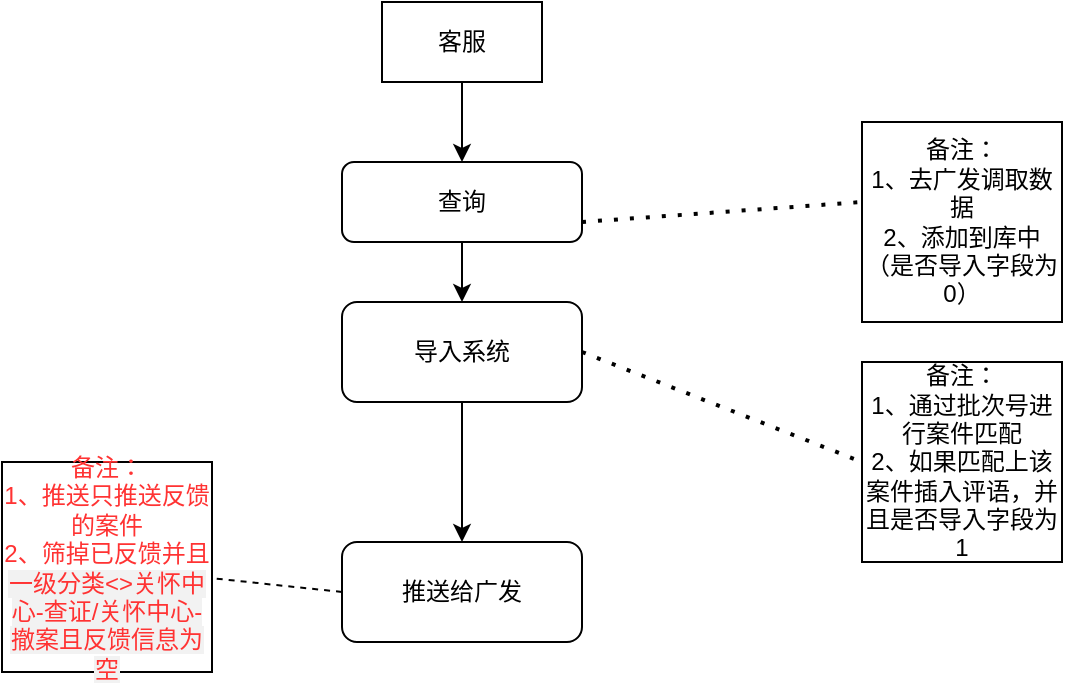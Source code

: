 <mxfile version="14.7.3" type="github">
  <diagram id="TJZWqNuKuXwJ0ir7KAyb" name="第 1 页">
    <mxGraphModel dx="1422" dy="762" grid="1" gridSize="10" guides="1" tooltips="1" connect="1" arrows="1" fold="1" page="1" pageScale="1" pageWidth="827" pageHeight="1169" math="0" shadow="0">
      <root>
        <mxCell id="0" />
        <mxCell id="1" parent="0" />
        <mxCell id="FK_IT6cAOYa7EVY3Q9Fr-1" value="客服" style="rounded=0;whiteSpace=wrap;html=1;" vertex="1" parent="1">
          <mxGeometry x="320" y="10" width="80" height="40" as="geometry" />
        </mxCell>
        <mxCell id="FK_IT6cAOYa7EVY3Q9Fr-2" value="" style="endArrow=classic;html=1;exitX=0.5;exitY=1;exitDx=0;exitDy=0;" edge="1" parent="1" source="FK_IT6cAOYa7EVY3Q9Fr-1" target="FK_IT6cAOYa7EVY3Q9Fr-3">
          <mxGeometry width="50" height="50" relative="1" as="geometry">
            <mxPoint x="350" y="220" as="sourcePoint" />
            <mxPoint x="360" y="90" as="targetPoint" />
          </mxGeometry>
        </mxCell>
        <mxCell id="FK_IT6cAOYa7EVY3Q9Fr-3" value="查询" style="rounded=1;whiteSpace=wrap;html=1;" vertex="1" parent="1">
          <mxGeometry x="300" y="90" width="120" height="40" as="geometry" />
        </mxCell>
        <mxCell id="FK_IT6cAOYa7EVY3Q9Fr-4" value="" style="endArrow=none;dashed=1;html=1;dashPattern=1 3;strokeWidth=2;exitX=1;exitY=0.75;exitDx=0;exitDy=0;exitPerimeter=0;" edge="1" parent="1" source="FK_IT6cAOYa7EVY3Q9Fr-3">
          <mxGeometry width="50" height="50" relative="1" as="geometry">
            <mxPoint x="350" y="120" as="sourcePoint" />
            <mxPoint x="560" y="110" as="targetPoint" />
          </mxGeometry>
        </mxCell>
        <mxCell id="FK_IT6cAOYa7EVY3Q9Fr-5" value="备注：&lt;br&gt;1、去广发调取数据&lt;br&gt;2、添加到库中（是否导入字段为0）" style="whiteSpace=wrap;html=1;aspect=fixed;" vertex="1" parent="1">
          <mxGeometry x="560" y="70" width="100" height="100" as="geometry" />
        </mxCell>
        <mxCell id="FK_IT6cAOYa7EVY3Q9Fr-6" value="" style="endArrow=classic;html=1;exitX=0.5;exitY=1;exitDx=0;exitDy=0;" edge="1" parent="1" source="FK_IT6cAOYa7EVY3Q9Fr-3" target="FK_IT6cAOYa7EVY3Q9Fr-7">
          <mxGeometry width="50" height="50" relative="1" as="geometry">
            <mxPoint x="350" y="390" as="sourcePoint" />
            <mxPoint x="360" y="180" as="targetPoint" />
          </mxGeometry>
        </mxCell>
        <mxCell id="FK_IT6cAOYa7EVY3Q9Fr-13" value="" style="edgeStyle=orthogonalEdgeStyle;rounded=0;orthogonalLoop=1;jettySize=auto;html=1;" edge="1" parent="1" source="FK_IT6cAOYa7EVY3Q9Fr-7" target="FK_IT6cAOYa7EVY3Q9Fr-12">
          <mxGeometry relative="1" as="geometry" />
        </mxCell>
        <mxCell id="FK_IT6cAOYa7EVY3Q9Fr-7" value="导入系统" style="rounded=1;whiteSpace=wrap;html=1;" vertex="1" parent="1">
          <mxGeometry x="300" y="160" width="120" height="50" as="geometry" />
        </mxCell>
        <mxCell id="FK_IT6cAOYa7EVY3Q9Fr-8" value="" style="endArrow=none;dashed=1;html=1;dashPattern=1 3;strokeWidth=2;exitX=1;exitY=0.5;exitDx=0;exitDy=0;entryX=0;entryY=0.5;entryDx=0;entryDy=0;" edge="1" parent="1" source="FK_IT6cAOYa7EVY3Q9Fr-7" target="FK_IT6cAOYa7EVY3Q9Fr-9">
          <mxGeometry width="50" height="50" relative="1" as="geometry">
            <mxPoint x="350" y="390" as="sourcePoint" />
            <mxPoint x="400" y="340" as="targetPoint" />
          </mxGeometry>
        </mxCell>
        <mxCell id="FK_IT6cAOYa7EVY3Q9Fr-9" value="备注：&lt;br&gt;1、通过批次号进行案件匹配&lt;br&gt;2、如果匹配上该案件插入评语，并且是否导入字段为1" style="whiteSpace=wrap;html=1;aspect=fixed;" vertex="1" parent="1">
          <mxGeometry x="560" y="190" width="100" height="100" as="geometry" />
        </mxCell>
        <mxCell id="FK_IT6cAOYa7EVY3Q9Fr-12" value="推送给广发" style="rounded=1;whiteSpace=wrap;html=1;" vertex="1" parent="1">
          <mxGeometry x="300" y="280" width="120" height="50" as="geometry" />
        </mxCell>
        <mxCell id="FK_IT6cAOYa7EVY3Q9Fr-14" value="" style="endArrow=none;dashed=1;html=1;exitX=0;exitY=0.5;exitDx=0;exitDy=0;" edge="1" parent="1" source="FK_IT6cAOYa7EVY3Q9Fr-12" target="FK_IT6cAOYa7EVY3Q9Fr-16">
          <mxGeometry width="50" height="50" relative="1" as="geometry">
            <mxPoint x="350" y="350" as="sourcePoint" />
            <mxPoint x="170" y="305" as="targetPoint" />
          </mxGeometry>
        </mxCell>
        <mxCell id="FK_IT6cAOYa7EVY3Q9Fr-16" value="备注：&lt;br&gt;1、推送只推送反馈的案件&lt;br&gt;2、筛掉已反馈并且&lt;span style=&quot;font-family: &amp;quot;arial normal&amp;quot;, arial; text-align: left; background-color: rgb(242, 242, 242);&quot;&gt;一级分类&amp;lt;&amp;gt;关怀中心-查证/关怀中心-撤案且反馈信息为空&lt;/span&gt;" style="whiteSpace=wrap;html=1;aspect=fixed;fontColor=#FF3333;" vertex="1" parent="1">
          <mxGeometry x="130" y="240" width="105" height="105" as="geometry" />
        </mxCell>
      </root>
    </mxGraphModel>
  </diagram>
</mxfile>
